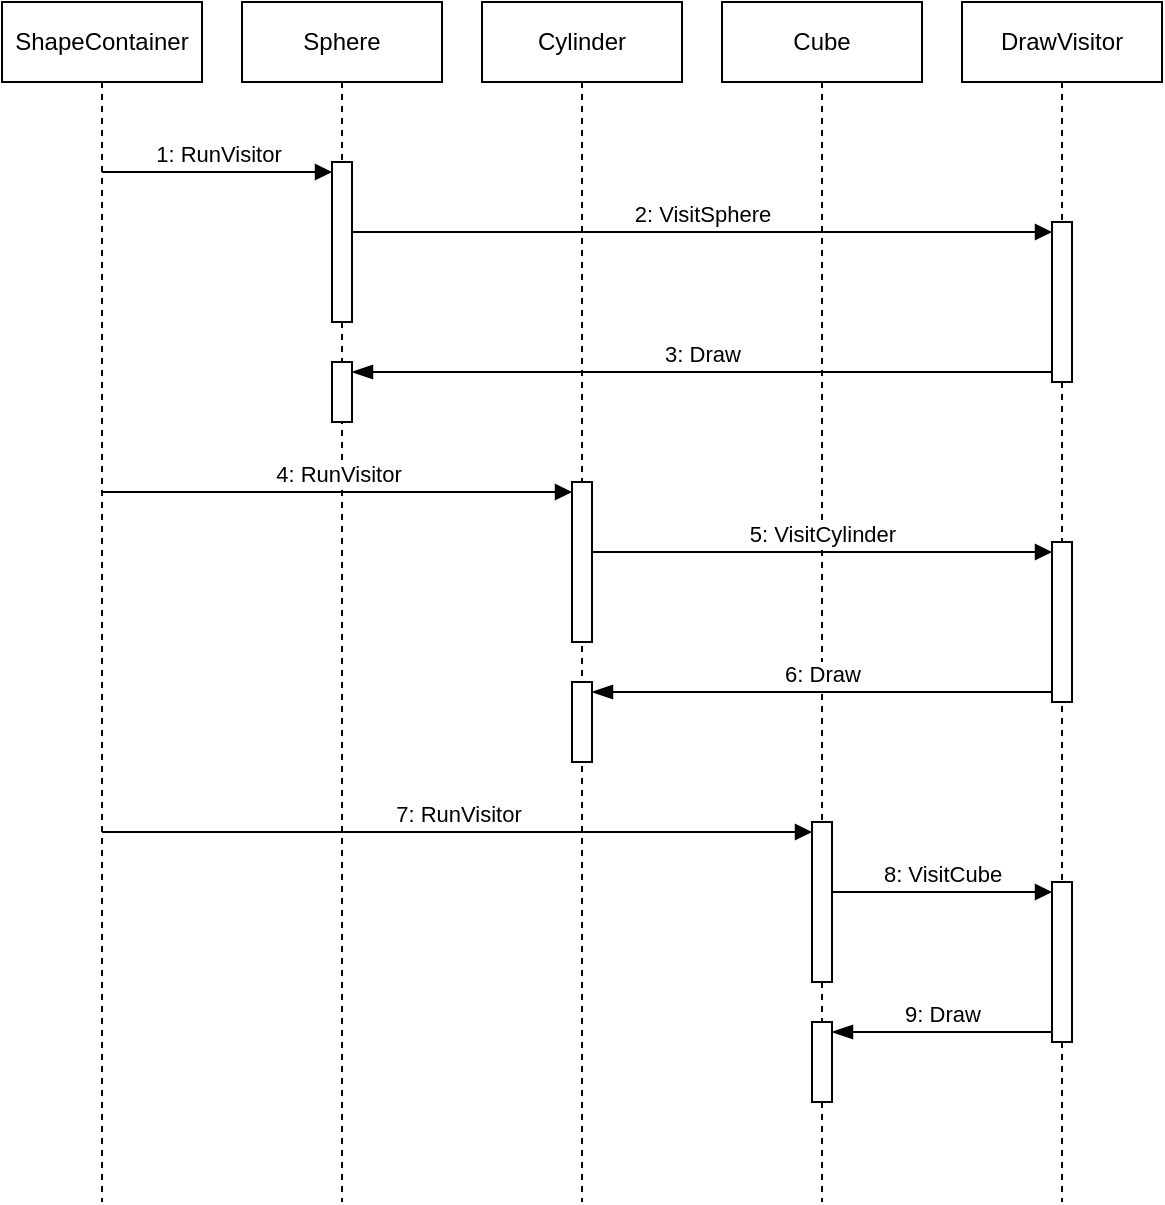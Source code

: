 <mxfile version="22.1.11" type="device">
  <diagram name="第 1 页" id="FqlcpDUN2aUVbjitZrfx">
    <mxGraphModel dx="1434" dy="844" grid="1" gridSize="10" guides="1" tooltips="1" connect="1" arrows="1" fold="1" page="1" pageScale="1" pageWidth="827" pageHeight="1169" math="0" shadow="0">
      <root>
        <mxCell id="0" />
        <mxCell id="1" parent="0" />
        <mxCell id="_gm8IdWnVW3fAeSTd7jq-1" value="ShapeContainer" style="shape=umlLifeline;perimeter=lifelinePerimeter;whiteSpace=wrap;html=1;container=1;dropTarget=0;collapsible=0;recursiveResize=0;outlineConnect=0;portConstraint=eastwest;newEdgeStyle={&quot;curved&quot;:0,&quot;rounded&quot;:0};" vertex="1" parent="1">
          <mxGeometry y="200" width="100" height="600" as="geometry" />
        </mxCell>
        <mxCell id="_gm8IdWnVW3fAeSTd7jq-2" value="Sphere" style="shape=umlLifeline;perimeter=lifelinePerimeter;whiteSpace=wrap;html=1;container=1;dropTarget=0;collapsible=0;recursiveResize=0;outlineConnect=0;portConstraint=eastwest;newEdgeStyle={&quot;curved&quot;:0,&quot;rounded&quot;:0};" vertex="1" parent="1">
          <mxGeometry x="120" y="200" width="100" height="600" as="geometry" />
        </mxCell>
        <mxCell id="_gm8IdWnVW3fAeSTd7jq-6" value="" style="html=1;points=[[0,0,0,0,5],[0,1,0,0,-5],[1,0,0,0,5],[1,1,0,0,-5]];perimeter=orthogonalPerimeter;outlineConnect=0;targetShapes=umlLifeline;portConstraint=eastwest;newEdgeStyle={&quot;curved&quot;:0,&quot;rounded&quot;:0};" vertex="1" parent="_gm8IdWnVW3fAeSTd7jq-2">
          <mxGeometry x="45" y="80" width="10" height="80" as="geometry" />
        </mxCell>
        <mxCell id="_gm8IdWnVW3fAeSTd7jq-14" value="" style="html=1;points=[[0,0,0,0,5],[0,1,0,0,-5],[1,0,0,0,5],[1,1,0,0,-5]];perimeter=orthogonalPerimeter;outlineConnect=0;targetShapes=umlLifeline;portConstraint=eastwest;newEdgeStyle={&quot;curved&quot;:0,&quot;rounded&quot;:0};" vertex="1" parent="_gm8IdWnVW3fAeSTd7jq-2">
          <mxGeometry x="45" y="180" width="10" height="30" as="geometry" />
        </mxCell>
        <mxCell id="_gm8IdWnVW3fAeSTd7jq-3" value="Cylinder" style="shape=umlLifeline;perimeter=lifelinePerimeter;whiteSpace=wrap;html=1;container=1;dropTarget=0;collapsible=0;recursiveResize=0;outlineConnect=0;portConstraint=eastwest;newEdgeStyle={&quot;curved&quot;:0,&quot;rounded&quot;:0};" vertex="1" parent="1">
          <mxGeometry x="240" y="200" width="100" height="600" as="geometry" />
        </mxCell>
        <mxCell id="_gm8IdWnVW3fAeSTd7jq-15" value="" style="html=1;points=[[0,0,0,0,5],[0,1,0,0,-5],[1,0,0,0,5],[1,1,0,0,-5]];perimeter=orthogonalPerimeter;outlineConnect=0;targetShapes=umlLifeline;portConstraint=eastwest;newEdgeStyle={&quot;curved&quot;:0,&quot;rounded&quot;:0};" vertex="1" parent="_gm8IdWnVW3fAeSTd7jq-3">
          <mxGeometry x="45" y="240" width="10" height="80" as="geometry" />
        </mxCell>
        <mxCell id="_gm8IdWnVW3fAeSTd7jq-20" value="" style="html=1;points=[[0,0,0,0,5],[0,1,0,0,-5],[1,0,0,0,5],[1,1,0,0,-5]];perimeter=orthogonalPerimeter;outlineConnect=0;targetShapes=umlLifeline;portConstraint=eastwest;newEdgeStyle={&quot;curved&quot;:0,&quot;rounded&quot;:0};" vertex="1" parent="_gm8IdWnVW3fAeSTd7jq-3">
          <mxGeometry x="45" y="340" width="10" height="40" as="geometry" />
        </mxCell>
        <mxCell id="_gm8IdWnVW3fAeSTd7jq-4" value="Cube" style="shape=umlLifeline;perimeter=lifelinePerimeter;whiteSpace=wrap;html=1;container=1;dropTarget=0;collapsible=0;recursiveResize=0;outlineConnect=0;portConstraint=eastwest;newEdgeStyle={&quot;curved&quot;:0,&quot;rounded&quot;:0};" vertex="1" parent="1">
          <mxGeometry x="360" y="200" width="100" height="600" as="geometry" />
        </mxCell>
        <mxCell id="_gm8IdWnVW3fAeSTd7jq-23" value="" style="html=1;points=[[0,0,0,0,5],[0,1,0,0,-5],[1,0,0,0,5],[1,1,0,0,-5]];perimeter=orthogonalPerimeter;outlineConnect=0;targetShapes=umlLifeline;portConstraint=eastwest;newEdgeStyle={&quot;curved&quot;:0,&quot;rounded&quot;:0};" vertex="1" parent="_gm8IdWnVW3fAeSTd7jq-4">
          <mxGeometry x="45" y="410" width="10" height="80" as="geometry" />
        </mxCell>
        <mxCell id="_gm8IdWnVW3fAeSTd7jq-28" value="" style="html=1;points=[[0,0,0,0,5],[0,1,0,0,-5],[1,0,0,0,5],[1,1,0,0,-5]];perimeter=orthogonalPerimeter;outlineConnect=0;targetShapes=umlLifeline;portConstraint=eastwest;newEdgeStyle={&quot;curved&quot;:0,&quot;rounded&quot;:0};" vertex="1" parent="_gm8IdWnVW3fAeSTd7jq-4">
          <mxGeometry x="45" y="510" width="10" height="40" as="geometry" />
        </mxCell>
        <mxCell id="_gm8IdWnVW3fAeSTd7jq-5" value="DrawVisitor" style="shape=umlLifeline;perimeter=lifelinePerimeter;whiteSpace=wrap;html=1;container=1;dropTarget=0;collapsible=0;recursiveResize=0;outlineConnect=0;portConstraint=eastwest;newEdgeStyle={&quot;curved&quot;:0,&quot;rounded&quot;:0};" vertex="1" parent="1">
          <mxGeometry x="480" y="200" width="100" height="600" as="geometry" />
        </mxCell>
        <mxCell id="_gm8IdWnVW3fAeSTd7jq-11" value="" style="html=1;points=[[0,0,0,0,5],[0,1,0,0,-5],[1,0,0,0,5],[1,1,0,0,-5]];perimeter=orthogonalPerimeter;outlineConnect=0;targetShapes=umlLifeline;portConstraint=eastwest;newEdgeStyle={&quot;curved&quot;:0,&quot;rounded&quot;:0};" vertex="1" parent="_gm8IdWnVW3fAeSTd7jq-5">
          <mxGeometry x="45" y="110" width="10" height="80" as="geometry" />
        </mxCell>
        <mxCell id="_gm8IdWnVW3fAeSTd7jq-17" value="" style="html=1;points=[[0,0,0,0,5],[0,1,0,0,-5],[1,0,0,0,5],[1,1,0,0,-5]];perimeter=orthogonalPerimeter;outlineConnect=0;targetShapes=umlLifeline;portConstraint=eastwest;newEdgeStyle={&quot;curved&quot;:0,&quot;rounded&quot;:0};" vertex="1" parent="_gm8IdWnVW3fAeSTd7jq-5">
          <mxGeometry x="45" y="270" width="10" height="80" as="geometry" />
        </mxCell>
        <mxCell id="_gm8IdWnVW3fAeSTd7jq-25" value="" style="html=1;points=[[0,0,0,0,5],[0,1,0,0,-5],[1,0,0,0,5],[1,1,0,0,-5]];perimeter=orthogonalPerimeter;outlineConnect=0;targetShapes=umlLifeline;portConstraint=eastwest;newEdgeStyle={&quot;curved&quot;:0,&quot;rounded&quot;:0};" vertex="1" parent="_gm8IdWnVW3fAeSTd7jq-5">
          <mxGeometry x="45" y="440" width="10" height="80" as="geometry" />
        </mxCell>
        <mxCell id="_gm8IdWnVW3fAeSTd7jq-7" value="1: RunVisitor" style="html=1;verticalAlign=bottom;startArrow=none;endArrow=block;startSize=8;curved=0;rounded=0;entryX=0;entryY=0;entryDx=0;entryDy=5;startFill=0;" edge="1" target="_gm8IdWnVW3fAeSTd7jq-6" parent="1" source="_gm8IdWnVW3fAeSTd7jq-1">
          <mxGeometry relative="1" as="geometry">
            <mxPoint x="95" y="285" as="sourcePoint" />
          </mxGeometry>
        </mxCell>
        <mxCell id="_gm8IdWnVW3fAeSTd7jq-12" value="2: VisitSphere" style="html=1;verticalAlign=bottom;endArrow=block;curved=0;rounded=0;entryX=0;entryY=0;entryDx=0;entryDy=5;" edge="1" target="_gm8IdWnVW3fAeSTd7jq-11" parent="1" source="_gm8IdWnVW3fAeSTd7jq-6">
          <mxGeometry relative="1" as="geometry">
            <mxPoint x="455" y="315" as="sourcePoint" />
          </mxGeometry>
        </mxCell>
        <mxCell id="_gm8IdWnVW3fAeSTd7jq-13" value="3: Draw" style="html=1;verticalAlign=bottom;endArrow=blockThin;endSize=8;curved=0;rounded=0;exitX=0;exitY=1;exitDx=0;exitDy=-5;entryX=1;entryY=0;entryDx=0;entryDy=5;entryPerimeter=0;endFill=1;" edge="1" source="_gm8IdWnVW3fAeSTd7jq-11" parent="1" target="_gm8IdWnVW3fAeSTd7jq-14">
          <mxGeometry relative="1" as="geometry">
            <mxPoint x="455" y="385" as="targetPoint" />
          </mxGeometry>
        </mxCell>
        <mxCell id="_gm8IdWnVW3fAeSTd7jq-16" value="4: RunVisitor" style="html=1;verticalAlign=bottom;startArrow=none;endArrow=block;startSize=8;curved=0;rounded=0;entryX=0;entryY=0;entryDx=0;entryDy=5;startFill=0;" edge="1" target="_gm8IdWnVW3fAeSTd7jq-15" parent="1" source="_gm8IdWnVW3fAeSTd7jq-1">
          <mxGeometry relative="1" as="geometry">
            <mxPoint x="215" y="445" as="sourcePoint" />
          </mxGeometry>
        </mxCell>
        <mxCell id="_gm8IdWnVW3fAeSTd7jq-18" value="5: VisitCylinder" style="html=1;verticalAlign=bottom;endArrow=block;curved=0;rounded=0;entryX=0;entryY=0;entryDx=0;entryDy=5;" edge="1" target="_gm8IdWnVW3fAeSTd7jq-17" parent="1" source="_gm8IdWnVW3fAeSTd7jq-15">
          <mxGeometry relative="1" as="geometry">
            <mxPoint x="455" y="475" as="sourcePoint" />
          </mxGeometry>
        </mxCell>
        <mxCell id="_gm8IdWnVW3fAeSTd7jq-19" value="6: Draw" style="html=1;verticalAlign=bottom;endArrow=blockThin;endSize=8;curved=0;rounded=0;exitX=0;exitY=1;exitDx=0;exitDy=-5;entryX=1;entryY=0;entryDx=0;entryDy=5;entryPerimeter=0;endFill=1;" edge="1" source="_gm8IdWnVW3fAeSTd7jq-17" parent="1" target="_gm8IdWnVW3fAeSTd7jq-20">
          <mxGeometry relative="1" as="geometry">
            <mxPoint x="455" y="545" as="targetPoint" />
          </mxGeometry>
        </mxCell>
        <mxCell id="_gm8IdWnVW3fAeSTd7jq-24" value="7: RunVisitor" style="html=1;verticalAlign=bottom;startArrow=none;endArrow=block;startSize=8;curved=0;rounded=0;entryX=0;entryY=0;entryDx=0;entryDy=5;startFill=0;" edge="1" target="_gm8IdWnVW3fAeSTd7jq-23" parent="1">
          <mxGeometry relative="1" as="geometry">
            <mxPoint x="50" y="615" as="sourcePoint" />
          </mxGeometry>
        </mxCell>
        <mxCell id="_gm8IdWnVW3fAeSTd7jq-27" value="9: Draw" style="html=1;verticalAlign=bottom;endArrow=blockThin;endSize=8;curved=0;rounded=0;exitX=0;exitY=1;exitDx=0;exitDy=-5;entryX=1;entryY=0;entryDx=0;entryDy=5;entryPerimeter=0;endFill=1;" edge="1" source="_gm8IdWnVW3fAeSTd7jq-25" parent="1" target="_gm8IdWnVW3fAeSTd7jq-28">
          <mxGeometry relative="1" as="geometry">
            <mxPoint x="455" y="715" as="targetPoint" />
          </mxGeometry>
        </mxCell>
        <mxCell id="_gm8IdWnVW3fAeSTd7jq-26" value="8: VisitCube" style="html=1;verticalAlign=bottom;endArrow=block;curved=0;rounded=0;entryX=0;entryY=0;entryDx=0;entryDy=5;" edge="1" target="_gm8IdWnVW3fAeSTd7jq-25" parent="1" source="_gm8IdWnVW3fAeSTd7jq-23">
          <mxGeometry relative="1" as="geometry">
            <mxPoint x="455" y="645" as="sourcePoint" />
          </mxGeometry>
        </mxCell>
      </root>
    </mxGraphModel>
  </diagram>
</mxfile>
